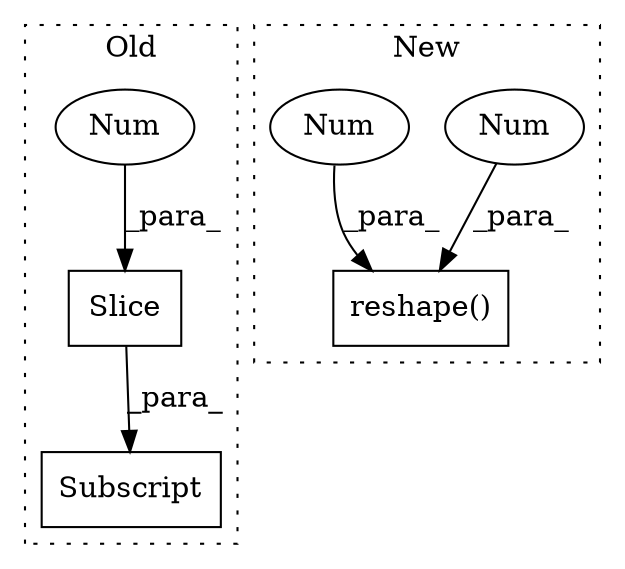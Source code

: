 digraph G {
subgraph cluster0 {
1 [label="Slice" a="80" s="2471" l="5" shape="box"];
3 [label="Num" a="76" s="2474" l="2" shape="ellipse"];
4 [label="Subscript" a="63" s="2465,0" l="12,0" shape="box"];
label = "Old";
style="dotted";
}
subgraph cluster1 {
2 [label="reshape()" a="75" s="2676,2719" l="38,1" shape="box"];
5 [label="Num" a="76" s="2714" l="2" shape="ellipse"];
6 [label="Num" a="76" s="2718" l="1" shape="ellipse"];
label = "New";
style="dotted";
}
1 -> 4 [label="_para_"];
3 -> 1 [label="_para_"];
5 -> 2 [label="_para_"];
6 -> 2 [label="_para_"];
}